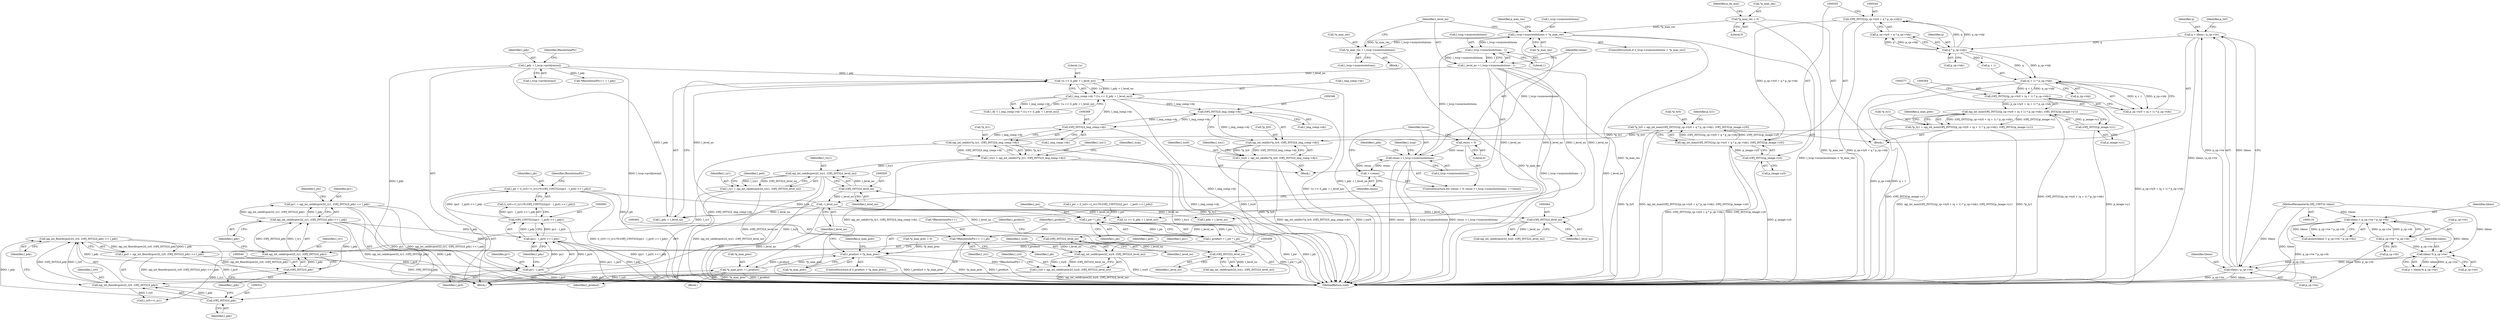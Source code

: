digraph "1_openjpeg_5d00b719f4b93b1445e6fb4c766b9a9883c57949@integer" {
"1000557" [label="(Call,l_ph = (l_ry0==l_ry1)?0:(OPJ_UINT32)((py1 - l_py0) >> l_pdy))"];
"1000564" [label="(Call,(OPJ_UINT32)((py1 - l_py0) >> l_pdy))"];
"1000566" [label="(Call,(py1 - l_py0) >> l_pdy)"];
"1000567" [label="(Call,py1 - l_py0)"];
"1000534" [label="(Call,py1 = opj_int_ceildivpow2(l_ry1, (OPJ_INT32)l_pdy) << l_pdy)"];
"1000536" [label="(Call,opj_int_ceildivpow2(l_ry1, (OPJ_INT32)l_pdy) << l_pdy)"];
"1000537" [label="(Call,opj_int_ceildivpow2(l_ry1, (OPJ_INT32)l_pdy))"];
"1000500" [label="(Call,l_ry1 = opj_int_ceildivpow2(l_tcy1, (OPJ_INT32)l_level_no))"];
"1000502" [label="(Call,opj_int_ceildivpow2(l_tcy1, (OPJ_INT32)l_level_no))"];
"1000362" [label="(Call,l_tcy1 = opj_int_ceildiv(*p_ty1, (OPJ_INT32)l_img_comp->dy))"];
"1000364" [label="(Call,opj_int_ceildiv(*p_ty1, (OPJ_INT32)l_img_comp->dy))"];
"1000259" [label="(Call,*p_ty1 = opj_int_min((OPJ_INT32)(p_cp->ty0 + (q + 1) * p_cp->tdy), (OPJ_INT32)p_image->y1))"];
"1000262" [label="(Call,opj_int_min((OPJ_INT32)(p_cp->ty0 + (q + 1) * p_cp->tdy), (OPJ_INT32)p_image->y1))"];
"1000263" [label="(Call,(OPJ_INT32)(p_cp->ty0 + (q + 1) * p_cp->tdy))"];
"1000269" [label="(Call,(q + 1) * p_cp->tdy)"];
"1000249" [label="(Call,q * p_cp->tdy)"];
"1000190" [label="(Call,q = tileno / p_cp->tw)"];
"1000192" [label="(Call,tileno / p_cp->tw)"];
"1000185" [label="(Call,tileno % p_cp->tw)"];
"1000156" [label="(Call,tileno < p_cp->tw * p_cp->th)"];
"1000119" [label="(MethodParameterIn,OPJ_UINT32 tileno)"];
"1000158" [label="(Call,p_cp->tw * p_cp->th)"];
"1000276" [label="(Call,(OPJ_INT32)p_image->y1)"];
"1000367" [label="(Call,(OPJ_INT32)l_img_comp->dy)"];
"1000347" [label="(Call,(OPJ_INT32)l_img_comp->dy)"];
"1000444" [label="(Call,l_img_comp->dy * (1u << (l_pdy + l_level_no)))"];
"1000448" [label="(Call,1u << (l_pdy + l_level_no))"];
"1000414" [label="(Call,l_pdy = l_tccp->prch[resno])"];
"1000596" [label="(Call,--l_level_no)"];
"1000504" [label="(Call,(OPJ_INT32)l_level_no)"];
"1000497" [label="(Call,(OPJ_INT32)l_level_no)"];
"1000490" [label="(Call,(OPJ_INT32)l_level_no)"];
"1000483" [label="(Call,(OPJ_INT32)l_level_no)"];
"1000386" [label="(Call,l_level_no = l_tccp->numresolutions - 1)"];
"1000388" [label="(Call,l_tccp->numresolutions - 1)"];
"1000373" [label="(Call,l_tccp->numresolutions > *p_max_res)"];
"1000397" [label="(Call,resno < l_tccp->numresolutions)"];
"1000402" [label="(Call,++resno)"];
"1000394" [label="(Call,resno = 0)"];
"1000285" [label="(Call,*p_max_res = 0)"];
"1000380" [label="(Call,*p_max_res = l_tccp->numresolutions)"];
"1000539" [label="(Call,(OPJ_INT32)l_pdy)"];
"1000518" [label="(Call,opj_int_floordivpow2(l_ry0, (OPJ_INT32)l_pdy) << l_pdy)"];
"1000519" [label="(Call,opj_int_floordivpow2(l_ry0, (OPJ_INT32)l_pdy))"];
"1000486" [label="(Call,l_ry0 = opj_int_ceildivpow2(l_tcy0, (OPJ_INT32)l_level_no))"];
"1000488" [label="(Call,opj_int_ceildivpow2(l_tcy0, (OPJ_INT32)l_level_no))"];
"1000342" [label="(Call,l_tcy0 = opj_int_ceildiv(*p_ty0, (OPJ_INT32)l_img_comp->dy))"];
"1000344" [label="(Call,opj_int_ceildiv(*p_ty0, (OPJ_INT32)l_img_comp->dy))"];
"1000239" [label="(Call,*p_ty0 = opj_int_max((OPJ_INT32)(p_cp->ty0 + q * p_cp->tdy), (OPJ_INT32)p_image->y0))"];
"1000242" [label="(Call,opj_int_max((OPJ_INT32)(p_cp->ty0 + q * p_cp->tdy), (OPJ_INT32)p_image->y0))"];
"1000243" [label="(Call,(OPJ_INT32)(p_cp->ty0 + q * p_cp->tdy))"];
"1000254" [label="(Call,(OPJ_INT32)p_image->y0)"];
"1000521" [label="(Call,(OPJ_INT32)l_pdy)"];
"1000516" [label="(Call,l_py0 = opj_int_floordivpow2(l_ry0, (OPJ_INT32)l_pdy) << l_pdy)"];
"1000576" [label="(Call,*lResolutionPtr++ = l_ph)"];
"1000583" [label="(Call,l_pw * l_ph)"];
"1000581" [label="(Call,l_product = l_pw * l_ph)"];
"1000587" [label="(Call,l_product > *p_max_prec)"];
"1000592" [label="(Call,*p_max_prec = l_product)"];
"1000192" [label="(Call,tileno / p_cp->tw)"];
"1000183" [label="(Call,p = tileno % p_cp->tw)"];
"1000414" [label="(Call,l_pdy = l_tccp->prch[resno])"];
"1000187" [label="(Call,p_cp->tw)"];
"1000265" [label="(Call,p_cp->ty0 + (q + 1) * p_cp->tdy)"];
"1000568" [label="(Identifier,py1)"];
"1000194" [label="(Call,p_cp->tw)"];
"1000369" [label="(Call,l_img_comp->dy)"];
"1000387" [label="(Identifier,l_level_no)"];
"1000541" [label="(Identifier,l_pdy)"];
"1000347" [label="(Call,(OPJ_INT32)l_img_comp->dy)"];
"1000539" [label="(Call,(OPJ_INT32)l_pdy)"];
"1000269" [label="(Call,(q + 1) * p_cp->tdy)"];
"1000560" [label="(Call,l_ry0==l_ry1)"];
"1000499" [label="(Identifier,l_level_no)"];
"1000595" [label="(Identifier,l_product)"];
"1000381" [label="(Call,*p_max_res)"];
"1000506" [label="(Identifier,l_level_no)"];
"1000404" [label="(Block,)"];
"1000495" [label="(Call,opj_int_ceildivpow2(l_tcx1, (OPJ_INT32)l_level_no))"];
"1000448" [label="(Call,1u << (l_pdy + l_level_no))"];
"1000488" [label="(Call,opj_int_ceildivpow2(l_tcy0, (OPJ_INT32)l_level_no))"];
"1000156" [label="(Call,tileno < p_cp->tw * p_cp->th)"];
"1000386" [label="(Call,l_level_no = l_tccp->numresolutions - 1)"];
"1000415" [label="(Identifier,l_pdy)"];
"1000353" [label="(Identifier,l_tcx1)"];
"1000286" [label="(Call,*p_max_res)"];
"1000259" [label="(Call,*p_ty1 = opj_int_min((OPJ_INT32)(p_cp->ty0 + (q + 1) * p_cp->tdy), (OPJ_INT32)p_image->y1))"];
"1000489" [label="(Identifier,l_tcy0)"];
"1000239" [label="(Call,*p_ty0 = opj_int_max((OPJ_INT32)(p_cp->ty0 + q * p_cp->tdy), (OPJ_INT32)p_image->y0))"];
"1000596" [label="(Call,--l_level_no)"];
"1000503" [label="(Identifier,l_tcy1)"];
"1000444" [label="(Call,l_img_comp->dy * (1u << (l_pdy + l_level_no)))"];
"1000263" [label="(Call,(OPJ_INT32)(p_cp->ty0 + (q + 1) * p_cp->tdy))"];
"1000583" [label="(Call,l_pw * l_ph)"];
"1000186" [label="(Identifier,tileno)"];
"1000343" [label="(Identifier,l_tcy0)"];
"1000570" [label="(Identifier,l_pdy)"];
"1000367" [label="(Call,(OPJ_INT32)l_img_comp->dy)"];
"1000576" [label="(Call,*lResolutionPtr++ = l_ph)"];
"1000249" [label="(Call,q * p_cp->tdy)"];
"1000566" [label="(Call,(py1 - l_py0) >> l_pdy)"];
"1000243" [label="(Call,(OPJ_INT32)(p_cp->ty0 + q * p_cp->tdy))"];
"1000602" [label="(MethodReturn,void)"];
"1000158" [label="(Call,p_cp->tw * p_cp->th)"];
"1000442" [label="(Call,l_dy = l_img_comp->dy * (1u << (l_pdy + l_level_no)))"];
"1000582" [label="(Identifier,l_product)"];
"1000392" [label="(Literal,1)"];
"1000199" [label="(Identifier,p_tx0)"];
"1000424" [label="(Identifier,lResolutionPtr)"];
"1000397" [label="(Call,resno < l_tccp->numresolutions)"];
"1000408" [label="(Identifier,l_pdx)"];
"1000584" [label="(Identifier,l_pw)"];
"1000416" [label="(Call,l_tccp->prch[resno])"];
"1000516" [label="(Call,l_py0 = opj_int_floordivpow2(l_ry0, (OPJ_INT32)l_pdy) << l_pdy)"];
"1000190" [label="(Call,q = tileno / p_cp->tw)"];
"1000526" [label="(Identifier,l_px1)"];
"1000388" [label="(Call,l_tccp->numresolutions - 1)"];
"1000508" [label="(Identifier,l_px0)"];
"1000483" [label="(Call,(OPJ_INT32)l_level_no)"];
"1000281" [label="(Call,*p_max_prec = 0)"];
"1000379" [label="(Block,)"];
"1000585" [label="(Identifier,l_ph)"];
"1000240" [label="(Call,*p_ty0)"];
"1000494" [label="(Identifier,l_rx1)"];
"1000285" [label="(Call,*p_max_res = 0)"];
"1000278" [label="(Call,p_image->y1)"];
"1000380" [label="(Call,*p_max_res = l_tccp->numresolutions)"];
"1000536" [label="(Call,opj_int_ceildivpow2(l_ry1, (OPJ_INT32)l_pdy) << l_pdy)"];
"1000363" [label="(Identifier,l_tcy1)"];
"1000162" [label="(Call,p_cp->th)"];
"1000518" [label="(Call,opj_int_floordivpow2(l_ry0, (OPJ_INT32)l_pdy) << l_pdy)"];
"1000519" [label="(Call,opj_int_floordivpow2(l_ry0, (OPJ_INT32)l_pdy))"];
"1000597" [label="(Identifier,l_level_no)"];
"1000557" [label="(Call,l_ph = (l_ry0==l_ry1)?0:(OPJ_UINT32)((py1 - l_py0) >> l_pdy))"];
"1000485" [label="(Identifier,l_level_no)"];
"1000502" [label="(Call,opj_int_ceildivpow2(l_tcy1, (OPJ_INT32)l_level_no))"];
"1000520" [label="(Identifier,l_ry0)"];
"1000375" [label="(Identifier,l_tccp)"];
"1000396" [label="(Literal,0)"];
"1000587" [label="(Call,l_product > *p_max_prec)"];
"1000393" [label="(ControlStructure,for (resno = 0; resno < l_tccp->numresolutions; ++resno))"];
"1000588" [label="(Identifier,l_product)"];
"1000276" [label="(Call,(OPJ_INT32)p_image->y1)"];
"1000344" [label="(Call,opj_int_ceildiv(*p_ty0, (OPJ_INT32)l_img_comp->dy))"];
"1000487" [label="(Identifier,l_ry0)"];
"1000402" [label="(Call,++resno)"];
"1000273" [label="(Call,p_cp->tdy)"];
"1000589" [label="(Call,*p_max_prec)"];
"1000599" [label="(Identifier,l_tccp)"];
"1000559" [label="(Call,(l_ry0==l_ry1)?0:(OPJ_UINT32)((py1 - l_py0) >> l_pdy))"];
"1000501" [label="(Identifier,l_ry1)"];
"1000445" [label="(Call,l_img_comp->dy)"];
"1000577" [label="(Call,*lResolutionPtr++)"];
"1000394" [label="(Call,resno = 0)"];
"1000185" [label="(Call,tileno % p_cp->tw)"];
"1000377" [label="(Call,*p_max_res)"];
"1000544" [label="(Identifier,l_pw)"];
"1000373" [label="(Call,l_tccp->numresolutions > *p_max_res)"];
"1000500" [label="(Call,l_ry1 = opj_int_ceildivpow2(l_tcy1, (OPJ_INT32)l_level_no))"];
"1000426" [label="(Call,*lResolutionPtr++ = l_pdy)"];
"1000193" [label="(Identifier,tileno)"];
"1000593" [label="(Call,*p_max_prec)"];
"1000591" [label="(Block,)"];
"1000574" [label="(Identifier,lResolutionPtr)"];
"1000449" [label="(Literal,1u)"];
"1000537" [label="(Call,opj_int_ceildivpow2(l_ry1, (OPJ_INT32)l_pdy))"];
"1000564" [label="(Call,(OPJ_UINT32)((py1 - l_py0) >> l_pdy))"];
"1000155" [label="(Call,assert(tileno < p_cp->tw * p_cp->th))"];
"1000191" [label="(Identifier,q)"];
"1000250" [label="(Identifier,q)"];
"1000580" [label="(Identifier,l_ph)"];
"1000517" [label="(Identifier,l_py0)"];
"1000245" [label="(Call,p_cp->ty0 + q * p_cp->tdy)"];
"1000403" [label="(Identifier,resno)"];
"1000288" [label="(Literal,0)"];
"1000538" [label="(Identifier,l_ry1)"];
"1000159" [label="(Call,p_cp->tw)"];
"1000308" [label="(Block,)"];
"1000450" [label="(Call,l_pdy + l_level_no)"];
"1000523" [label="(Identifier,l_pdy)"];
"1000157" [label="(Identifier,tileno)"];
"1000535" [label="(Identifier,py1)"];
"1000439" [label="(Call,l_pdx + l_level_no)"];
"1000270" [label="(Call,q + 1)"];
"1000481" [label="(Call,opj_int_ceildivpow2(l_tcx0, (OPJ_INT32)l_level_no))"];
"1000586" [label="(ControlStructure,if (l_product > *p_max_prec))"];
"1000492" [label="(Identifier,l_level_no)"];
"1000349" [label="(Call,l_img_comp->dy)"];
"1000592" [label="(Call,*p_max_prec = l_product)"];
"1000382" [label="(Identifier,p_max_res)"];
"1000558" [label="(Identifier,l_ph)"];
"1000504" [label="(Call,(OPJ_INT32)l_level_no)"];
"1000291" [label="(Identifier,p_dx_min)"];
"1000543" [label="(Call,l_pw = (l_rx0==l_rx1)?0:(OPJ_UINT32)((l_px1 - l_px0) >> l_pdx))"];
"1000398" [label="(Identifier,resno)"];
"1000262" [label="(Call,opj_int_min((OPJ_INT32)(p_cp->ty0 + (q + 1) * p_cp->tdy), (OPJ_INT32)p_image->y1))"];
"1000256" [label="(Call,p_image->y0)"];
"1000364" [label="(Call,opj_int_ceildiv(*p_ty1, (OPJ_INT32)l_img_comp->dy))"];
"1000569" [label="(Identifier,l_py0)"];
"1000372" [label="(ControlStructure,if (l_tccp->numresolutions > *p_max_res))"];
"1000437" [label="(Call,1u << (l_pdx + l_level_no))"];
"1000383" [label="(Call,l_tccp->numresolutions)"];
"1000261" [label="(Identifier,p_ty1)"];
"1000567" [label="(Call,py1 - l_py0)"];
"1000251" [label="(Call,p_cp->tdy)"];
"1000542" [label="(Identifier,l_pdy)"];
"1000283" [label="(Identifier,p_max_prec)"];
"1000254" [label="(Call,(OPJ_INT32)p_image->y0)"];
"1000242" [label="(Call,opj_int_max((OPJ_INT32)(p_cp->ty0 + q * p_cp->tdy), (OPJ_INT32)p_image->y0))"];
"1000521" [label="(Call,(OPJ_INT32)l_pdy)"];
"1000362" [label="(Call,l_tcy1 = opj_int_ceildiv(*p_ty1, (OPJ_INT32)l_img_comp->dy))"];
"1000399" [label="(Call,l_tccp->numresolutions)"];
"1000486" [label="(Call,l_ry0 = opj_int_ceildivpow2(l_tcy0, (OPJ_INT32)l_level_no))"];
"1000497" [label="(Call,(OPJ_INT32)l_level_no)"];
"1000524" [label="(Identifier,l_pdy)"];
"1000490" [label="(Call,(OPJ_INT32)l_level_no)"];
"1000594" [label="(Identifier,p_max_prec)"];
"1000581" [label="(Call,l_product = l_pw * l_ph)"];
"1000260" [label="(Call,*p_ty1)"];
"1000129" [label="(Block,)"];
"1000345" [label="(Call,*p_ty0)"];
"1000534" [label="(Call,py1 = opj_int_ceildivpow2(l_ry1, (OPJ_INT32)l_pdy) << l_pdy)"];
"1000119" [label="(MethodParameterIn,OPJ_UINT32 tileno)"];
"1000389" [label="(Call,l_tccp->numresolutions)"];
"1000365" [label="(Call,*p_ty1)"];
"1000342" [label="(Call,l_tcy0 = opj_int_ceildiv(*p_ty0, (OPJ_INT32)l_img_comp->dy))"];
"1000374" [label="(Call,l_tccp->numresolutions)"];
"1000395" [label="(Identifier,resno)"];
"1000557" -> "1000404"  [label="AST: "];
"1000557" -> "1000559"  [label="CFG: "];
"1000558" -> "1000557"  [label="AST: "];
"1000559" -> "1000557"  [label="AST: "];
"1000574" -> "1000557"  [label="CFG: "];
"1000557" -> "1000602"  [label="DDG: (l_ry0==l_ry1)?0:(OPJ_UINT32)((py1 - l_py0) >> l_pdy)"];
"1000564" -> "1000557"  [label="DDG: (py1 - l_py0) >> l_pdy"];
"1000557" -> "1000576"  [label="DDG: l_ph"];
"1000557" -> "1000583"  [label="DDG: l_ph"];
"1000564" -> "1000559"  [label="AST: "];
"1000564" -> "1000566"  [label="CFG: "];
"1000565" -> "1000564"  [label="AST: "];
"1000566" -> "1000564"  [label="AST: "];
"1000559" -> "1000564"  [label="CFG: "];
"1000564" -> "1000602"  [label="DDG: (py1 - l_py0) >> l_pdy"];
"1000564" -> "1000559"  [label="DDG: (py1 - l_py0) >> l_pdy"];
"1000566" -> "1000564"  [label="DDG: py1 - l_py0"];
"1000566" -> "1000564"  [label="DDG: l_pdy"];
"1000566" -> "1000570"  [label="CFG: "];
"1000567" -> "1000566"  [label="AST: "];
"1000570" -> "1000566"  [label="AST: "];
"1000566" -> "1000602"  [label="DDG: py1 - l_py0"];
"1000566" -> "1000602"  [label="DDG: l_pdy"];
"1000567" -> "1000566"  [label="DDG: py1"];
"1000567" -> "1000566"  [label="DDG: l_py0"];
"1000536" -> "1000566"  [label="DDG: l_pdy"];
"1000567" -> "1000569"  [label="CFG: "];
"1000568" -> "1000567"  [label="AST: "];
"1000569" -> "1000567"  [label="AST: "];
"1000570" -> "1000567"  [label="CFG: "];
"1000567" -> "1000602"  [label="DDG: l_py0"];
"1000567" -> "1000602"  [label="DDG: py1"];
"1000534" -> "1000567"  [label="DDG: py1"];
"1000516" -> "1000567"  [label="DDG: l_py0"];
"1000534" -> "1000404"  [label="AST: "];
"1000534" -> "1000536"  [label="CFG: "];
"1000535" -> "1000534"  [label="AST: "];
"1000536" -> "1000534"  [label="AST: "];
"1000544" -> "1000534"  [label="CFG: "];
"1000534" -> "1000602"  [label="DDG: opj_int_ceildivpow2(l_ry1, (OPJ_INT32)l_pdy) << l_pdy"];
"1000534" -> "1000602"  [label="DDG: py1"];
"1000536" -> "1000534"  [label="DDG: opj_int_ceildivpow2(l_ry1, (OPJ_INT32)l_pdy)"];
"1000536" -> "1000534"  [label="DDG: l_pdy"];
"1000536" -> "1000542"  [label="CFG: "];
"1000537" -> "1000536"  [label="AST: "];
"1000542" -> "1000536"  [label="AST: "];
"1000536" -> "1000602"  [label="DDG: l_pdy"];
"1000536" -> "1000602"  [label="DDG: opj_int_ceildivpow2(l_ry1, (OPJ_INT32)l_pdy)"];
"1000537" -> "1000536"  [label="DDG: l_ry1"];
"1000537" -> "1000536"  [label="DDG: (OPJ_INT32)l_pdy"];
"1000539" -> "1000536"  [label="DDG: l_pdy"];
"1000537" -> "1000539"  [label="CFG: "];
"1000538" -> "1000537"  [label="AST: "];
"1000539" -> "1000537"  [label="AST: "];
"1000542" -> "1000537"  [label="CFG: "];
"1000537" -> "1000602"  [label="DDG: (OPJ_INT32)l_pdy"];
"1000500" -> "1000537"  [label="DDG: l_ry1"];
"1000539" -> "1000537"  [label="DDG: l_pdy"];
"1000537" -> "1000560"  [label="DDG: l_ry1"];
"1000500" -> "1000404"  [label="AST: "];
"1000500" -> "1000502"  [label="CFG: "];
"1000501" -> "1000500"  [label="AST: "];
"1000502" -> "1000500"  [label="AST: "];
"1000508" -> "1000500"  [label="CFG: "];
"1000500" -> "1000602"  [label="DDG: opj_int_ceildivpow2(l_tcy1, (OPJ_INT32)l_level_no)"];
"1000502" -> "1000500"  [label="DDG: l_tcy1"];
"1000502" -> "1000500"  [label="DDG: (OPJ_INT32)l_level_no"];
"1000502" -> "1000504"  [label="CFG: "];
"1000503" -> "1000502"  [label="AST: "];
"1000504" -> "1000502"  [label="AST: "];
"1000502" -> "1000602"  [label="DDG: l_tcy1"];
"1000502" -> "1000602"  [label="DDG: (OPJ_INT32)l_level_no"];
"1000362" -> "1000502"  [label="DDG: l_tcy1"];
"1000504" -> "1000502"  [label="DDG: l_level_no"];
"1000362" -> "1000308"  [label="AST: "];
"1000362" -> "1000364"  [label="CFG: "];
"1000363" -> "1000362"  [label="AST: "];
"1000364" -> "1000362"  [label="AST: "];
"1000375" -> "1000362"  [label="CFG: "];
"1000362" -> "1000602"  [label="DDG: opj_int_ceildiv(*p_ty1, (OPJ_INT32)l_img_comp->dy)"];
"1000362" -> "1000602"  [label="DDG: l_tcy1"];
"1000364" -> "1000362"  [label="DDG: *p_ty1"];
"1000364" -> "1000362"  [label="DDG: (OPJ_INT32)l_img_comp->dy"];
"1000364" -> "1000367"  [label="CFG: "];
"1000365" -> "1000364"  [label="AST: "];
"1000367" -> "1000364"  [label="AST: "];
"1000364" -> "1000602"  [label="DDG: *p_ty1"];
"1000364" -> "1000602"  [label="DDG: (OPJ_INT32)l_img_comp->dy"];
"1000259" -> "1000364"  [label="DDG: *p_ty1"];
"1000367" -> "1000364"  [label="DDG: l_img_comp->dy"];
"1000259" -> "1000129"  [label="AST: "];
"1000259" -> "1000262"  [label="CFG: "];
"1000260" -> "1000259"  [label="AST: "];
"1000262" -> "1000259"  [label="AST: "];
"1000283" -> "1000259"  [label="CFG: "];
"1000259" -> "1000602"  [label="DDG: *p_ty1"];
"1000259" -> "1000602"  [label="DDG: opj_int_min((OPJ_INT32)(p_cp->ty0 + (q + 1) * p_cp->tdy), (OPJ_INT32)p_image->y1)"];
"1000262" -> "1000259"  [label="DDG: (OPJ_INT32)(p_cp->ty0 + (q + 1) * p_cp->tdy)"];
"1000262" -> "1000259"  [label="DDG: (OPJ_INT32)p_image->y1"];
"1000262" -> "1000276"  [label="CFG: "];
"1000263" -> "1000262"  [label="AST: "];
"1000276" -> "1000262"  [label="AST: "];
"1000262" -> "1000602"  [label="DDG: (OPJ_INT32)(p_cp->ty0 + (q + 1) * p_cp->tdy)"];
"1000262" -> "1000602"  [label="DDG: (OPJ_INT32)p_image->y1"];
"1000263" -> "1000262"  [label="DDG: p_cp->ty0 + (q + 1) * p_cp->tdy"];
"1000276" -> "1000262"  [label="DDG: p_image->y1"];
"1000263" -> "1000265"  [label="CFG: "];
"1000264" -> "1000263"  [label="AST: "];
"1000265" -> "1000263"  [label="AST: "];
"1000277" -> "1000263"  [label="CFG: "];
"1000263" -> "1000602"  [label="DDG: p_cp->ty0 + (q + 1) * p_cp->tdy"];
"1000269" -> "1000263"  [label="DDG: q + 1"];
"1000269" -> "1000263"  [label="DDG: p_cp->tdy"];
"1000269" -> "1000265"  [label="AST: "];
"1000269" -> "1000273"  [label="CFG: "];
"1000270" -> "1000269"  [label="AST: "];
"1000273" -> "1000269"  [label="AST: "];
"1000265" -> "1000269"  [label="CFG: "];
"1000269" -> "1000602"  [label="DDG: p_cp->tdy"];
"1000269" -> "1000602"  [label="DDG: q + 1"];
"1000269" -> "1000265"  [label="DDG: q + 1"];
"1000269" -> "1000265"  [label="DDG: p_cp->tdy"];
"1000249" -> "1000269"  [label="DDG: q"];
"1000249" -> "1000269"  [label="DDG: p_cp->tdy"];
"1000249" -> "1000245"  [label="AST: "];
"1000249" -> "1000251"  [label="CFG: "];
"1000250" -> "1000249"  [label="AST: "];
"1000251" -> "1000249"  [label="AST: "];
"1000245" -> "1000249"  [label="CFG: "];
"1000249" -> "1000243"  [label="DDG: q"];
"1000249" -> "1000243"  [label="DDG: p_cp->tdy"];
"1000249" -> "1000245"  [label="DDG: q"];
"1000249" -> "1000245"  [label="DDG: p_cp->tdy"];
"1000190" -> "1000249"  [label="DDG: q"];
"1000249" -> "1000270"  [label="DDG: q"];
"1000190" -> "1000129"  [label="AST: "];
"1000190" -> "1000192"  [label="CFG: "];
"1000191" -> "1000190"  [label="AST: "];
"1000192" -> "1000190"  [label="AST: "];
"1000199" -> "1000190"  [label="CFG: "];
"1000190" -> "1000602"  [label="DDG: tileno / p_cp->tw"];
"1000192" -> "1000190"  [label="DDG: tileno"];
"1000192" -> "1000190"  [label="DDG: p_cp->tw"];
"1000192" -> "1000194"  [label="CFG: "];
"1000193" -> "1000192"  [label="AST: "];
"1000194" -> "1000192"  [label="AST: "];
"1000192" -> "1000602"  [label="DDG: p_cp->tw"];
"1000192" -> "1000602"  [label="DDG: tileno"];
"1000185" -> "1000192"  [label="DDG: tileno"];
"1000185" -> "1000192"  [label="DDG: p_cp->tw"];
"1000119" -> "1000192"  [label="DDG: tileno"];
"1000185" -> "1000183"  [label="AST: "];
"1000185" -> "1000187"  [label="CFG: "];
"1000186" -> "1000185"  [label="AST: "];
"1000187" -> "1000185"  [label="AST: "];
"1000183" -> "1000185"  [label="CFG: "];
"1000185" -> "1000183"  [label="DDG: tileno"];
"1000185" -> "1000183"  [label="DDG: p_cp->tw"];
"1000156" -> "1000185"  [label="DDG: tileno"];
"1000119" -> "1000185"  [label="DDG: tileno"];
"1000158" -> "1000185"  [label="DDG: p_cp->tw"];
"1000156" -> "1000155"  [label="AST: "];
"1000156" -> "1000158"  [label="CFG: "];
"1000157" -> "1000156"  [label="AST: "];
"1000158" -> "1000156"  [label="AST: "];
"1000155" -> "1000156"  [label="CFG: "];
"1000156" -> "1000602"  [label="DDG: p_cp->tw * p_cp->th"];
"1000156" -> "1000155"  [label="DDG: tileno"];
"1000156" -> "1000155"  [label="DDG: p_cp->tw * p_cp->th"];
"1000119" -> "1000156"  [label="DDG: tileno"];
"1000158" -> "1000156"  [label="DDG: p_cp->tw"];
"1000158" -> "1000156"  [label="DDG: p_cp->th"];
"1000119" -> "1000116"  [label="AST: "];
"1000119" -> "1000602"  [label="DDG: tileno"];
"1000158" -> "1000162"  [label="CFG: "];
"1000159" -> "1000158"  [label="AST: "];
"1000162" -> "1000158"  [label="AST: "];
"1000158" -> "1000602"  [label="DDG: p_cp->th"];
"1000276" -> "1000278"  [label="CFG: "];
"1000277" -> "1000276"  [label="AST: "];
"1000278" -> "1000276"  [label="AST: "];
"1000276" -> "1000602"  [label="DDG: p_image->y1"];
"1000367" -> "1000369"  [label="CFG: "];
"1000368" -> "1000367"  [label="AST: "];
"1000369" -> "1000367"  [label="AST: "];
"1000367" -> "1000602"  [label="DDG: l_img_comp->dy"];
"1000367" -> "1000347"  [label="DDG: l_img_comp->dy"];
"1000347" -> "1000367"  [label="DDG: l_img_comp->dy"];
"1000367" -> "1000444"  [label="DDG: l_img_comp->dy"];
"1000347" -> "1000344"  [label="AST: "];
"1000347" -> "1000349"  [label="CFG: "];
"1000348" -> "1000347"  [label="AST: "];
"1000349" -> "1000347"  [label="AST: "];
"1000344" -> "1000347"  [label="CFG: "];
"1000347" -> "1000344"  [label="DDG: l_img_comp->dy"];
"1000444" -> "1000347"  [label="DDG: l_img_comp->dy"];
"1000444" -> "1000442"  [label="AST: "];
"1000444" -> "1000448"  [label="CFG: "];
"1000445" -> "1000444"  [label="AST: "];
"1000448" -> "1000444"  [label="AST: "];
"1000442" -> "1000444"  [label="CFG: "];
"1000444" -> "1000602"  [label="DDG: l_img_comp->dy"];
"1000444" -> "1000602"  [label="DDG: 1u << (l_pdy + l_level_no)"];
"1000444" -> "1000442"  [label="DDG: l_img_comp->dy"];
"1000444" -> "1000442"  [label="DDG: 1u << (l_pdy + l_level_no)"];
"1000448" -> "1000444"  [label="DDG: 1u"];
"1000448" -> "1000444"  [label="DDG: l_pdy + l_level_no"];
"1000448" -> "1000450"  [label="CFG: "];
"1000449" -> "1000448"  [label="AST: "];
"1000450" -> "1000448"  [label="AST: "];
"1000448" -> "1000602"  [label="DDG: l_pdy + l_level_no"];
"1000414" -> "1000448"  [label="DDG: l_pdy"];
"1000596" -> "1000448"  [label="DDG: l_level_no"];
"1000386" -> "1000448"  [label="DDG: l_level_no"];
"1000414" -> "1000404"  [label="AST: "];
"1000414" -> "1000416"  [label="CFG: "];
"1000415" -> "1000414"  [label="AST: "];
"1000416" -> "1000414"  [label="AST: "];
"1000424" -> "1000414"  [label="CFG: "];
"1000414" -> "1000602"  [label="DDG: l_tccp->prch[resno]"];
"1000414" -> "1000426"  [label="DDG: l_pdy"];
"1000414" -> "1000450"  [label="DDG: l_pdy"];
"1000414" -> "1000521"  [label="DDG: l_pdy"];
"1000596" -> "1000404"  [label="AST: "];
"1000596" -> "1000597"  [label="CFG: "];
"1000597" -> "1000596"  [label="AST: "];
"1000403" -> "1000596"  [label="CFG: "];
"1000596" -> "1000602"  [label="DDG: l_level_no"];
"1000596" -> "1000437"  [label="DDG: l_level_no"];
"1000596" -> "1000439"  [label="DDG: l_level_no"];
"1000596" -> "1000450"  [label="DDG: l_level_no"];
"1000596" -> "1000483"  [label="DDG: l_level_no"];
"1000504" -> "1000596"  [label="DDG: l_level_no"];
"1000504" -> "1000506"  [label="CFG: "];
"1000505" -> "1000504"  [label="AST: "];
"1000506" -> "1000504"  [label="AST: "];
"1000497" -> "1000504"  [label="DDG: l_level_no"];
"1000497" -> "1000495"  [label="AST: "];
"1000497" -> "1000499"  [label="CFG: "];
"1000498" -> "1000497"  [label="AST: "];
"1000499" -> "1000497"  [label="AST: "];
"1000495" -> "1000497"  [label="CFG: "];
"1000497" -> "1000495"  [label="DDG: l_level_no"];
"1000490" -> "1000497"  [label="DDG: l_level_no"];
"1000490" -> "1000488"  [label="AST: "];
"1000490" -> "1000492"  [label="CFG: "];
"1000491" -> "1000490"  [label="AST: "];
"1000492" -> "1000490"  [label="AST: "];
"1000488" -> "1000490"  [label="CFG: "];
"1000490" -> "1000488"  [label="DDG: l_level_no"];
"1000483" -> "1000490"  [label="DDG: l_level_no"];
"1000483" -> "1000481"  [label="AST: "];
"1000483" -> "1000485"  [label="CFG: "];
"1000484" -> "1000483"  [label="AST: "];
"1000485" -> "1000483"  [label="AST: "];
"1000481" -> "1000483"  [label="CFG: "];
"1000483" -> "1000481"  [label="DDG: l_level_no"];
"1000386" -> "1000483"  [label="DDG: l_level_no"];
"1000386" -> "1000308"  [label="AST: "];
"1000386" -> "1000388"  [label="CFG: "];
"1000387" -> "1000386"  [label="AST: "];
"1000388" -> "1000386"  [label="AST: "];
"1000395" -> "1000386"  [label="CFG: "];
"1000386" -> "1000602"  [label="DDG: l_tccp->numresolutions - 1"];
"1000386" -> "1000602"  [label="DDG: l_level_no"];
"1000388" -> "1000386"  [label="DDG: l_tccp->numresolutions"];
"1000388" -> "1000386"  [label="DDG: 1"];
"1000386" -> "1000437"  [label="DDG: l_level_no"];
"1000386" -> "1000439"  [label="DDG: l_level_no"];
"1000386" -> "1000450"  [label="DDG: l_level_no"];
"1000388" -> "1000392"  [label="CFG: "];
"1000389" -> "1000388"  [label="AST: "];
"1000392" -> "1000388"  [label="AST: "];
"1000373" -> "1000388"  [label="DDG: l_tccp->numresolutions"];
"1000388" -> "1000397"  [label="DDG: l_tccp->numresolutions"];
"1000373" -> "1000372"  [label="AST: "];
"1000373" -> "1000377"  [label="CFG: "];
"1000374" -> "1000373"  [label="AST: "];
"1000377" -> "1000373"  [label="AST: "];
"1000382" -> "1000373"  [label="CFG: "];
"1000387" -> "1000373"  [label="CFG: "];
"1000373" -> "1000602"  [label="DDG: *p_max_res"];
"1000373" -> "1000602"  [label="DDG: l_tccp->numresolutions > *p_max_res"];
"1000397" -> "1000373"  [label="DDG: l_tccp->numresolutions"];
"1000285" -> "1000373"  [label="DDG: *p_max_res"];
"1000380" -> "1000373"  [label="DDG: *p_max_res"];
"1000373" -> "1000380"  [label="DDG: l_tccp->numresolutions"];
"1000397" -> "1000393"  [label="AST: "];
"1000397" -> "1000399"  [label="CFG: "];
"1000398" -> "1000397"  [label="AST: "];
"1000399" -> "1000397"  [label="AST: "];
"1000408" -> "1000397"  [label="CFG: "];
"1000599" -> "1000397"  [label="CFG: "];
"1000397" -> "1000602"  [label="DDG: resno < l_tccp->numresolutions"];
"1000397" -> "1000602"  [label="DDG: resno"];
"1000397" -> "1000602"  [label="DDG: l_tccp->numresolutions"];
"1000402" -> "1000397"  [label="DDG: resno"];
"1000394" -> "1000397"  [label="DDG: resno"];
"1000397" -> "1000402"  [label="DDG: resno"];
"1000402" -> "1000393"  [label="AST: "];
"1000402" -> "1000403"  [label="CFG: "];
"1000403" -> "1000402"  [label="AST: "];
"1000398" -> "1000402"  [label="CFG: "];
"1000394" -> "1000393"  [label="AST: "];
"1000394" -> "1000396"  [label="CFG: "];
"1000395" -> "1000394"  [label="AST: "];
"1000396" -> "1000394"  [label="AST: "];
"1000398" -> "1000394"  [label="CFG: "];
"1000285" -> "1000129"  [label="AST: "];
"1000285" -> "1000288"  [label="CFG: "];
"1000286" -> "1000285"  [label="AST: "];
"1000288" -> "1000285"  [label="AST: "];
"1000291" -> "1000285"  [label="CFG: "];
"1000285" -> "1000602"  [label="DDG: *p_max_res"];
"1000380" -> "1000379"  [label="AST: "];
"1000380" -> "1000383"  [label="CFG: "];
"1000381" -> "1000380"  [label="AST: "];
"1000383" -> "1000380"  [label="AST: "];
"1000387" -> "1000380"  [label="CFG: "];
"1000380" -> "1000602"  [label="DDG: *p_max_res"];
"1000539" -> "1000541"  [label="CFG: "];
"1000540" -> "1000539"  [label="AST: "];
"1000541" -> "1000539"  [label="AST: "];
"1000518" -> "1000539"  [label="DDG: l_pdy"];
"1000518" -> "1000516"  [label="AST: "];
"1000518" -> "1000524"  [label="CFG: "];
"1000519" -> "1000518"  [label="AST: "];
"1000524" -> "1000518"  [label="AST: "];
"1000516" -> "1000518"  [label="CFG: "];
"1000518" -> "1000602"  [label="DDG: opj_int_floordivpow2(l_ry0, (OPJ_INT32)l_pdy)"];
"1000518" -> "1000516"  [label="DDG: opj_int_floordivpow2(l_ry0, (OPJ_INT32)l_pdy)"];
"1000518" -> "1000516"  [label="DDG: l_pdy"];
"1000519" -> "1000518"  [label="DDG: l_ry0"];
"1000519" -> "1000518"  [label="DDG: (OPJ_INT32)l_pdy"];
"1000521" -> "1000518"  [label="DDG: l_pdy"];
"1000519" -> "1000521"  [label="CFG: "];
"1000520" -> "1000519"  [label="AST: "];
"1000521" -> "1000519"  [label="AST: "];
"1000524" -> "1000519"  [label="CFG: "];
"1000486" -> "1000519"  [label="DDG: l_ry0"];
"1000521" -> "1000519"  [label="DDG: l_pdy"];
"1000519" -> "1000560"  [label="DDG: l_ry0"];
"1000486" -> "1000404"  [label="AST: "];
"1000486" -> "1000488"  [label="CFG: "];
"1000487" -> "1000486"  [label="AST: "];
"1000488" -> "1000486"  [label="AST: "];
"1000494" -> "1000486"  [label="CFG: "];
"1000486" -> "1000602"  [label="DDG: opj_int_ceildivpow2(l_tcy0, (OPJ_INT32)l_level_no)"];
"1000488" -> "1000486"  [label="DDG: l_tcy0"];
"1000488" -> "1000486"  [label="DDG: (OPJ_INT32)l_level_no"];
"1000489" -> "1000488"  [label="AST: "];
"1000488" -> "1000602"  [label="DDG: l_tcy0"];
"1000342" -> "1000488"  [label="DDG: l_tcy0"];
"1000342" -> "1000308"  [label="AST: "];
"1000342" -> "1000344"  [label="CFG: "];
"1000343" -> "1000342"  [label="AST: "];
"1000344" -> "1000342"  [label="AST: "];
"1000353" -> "1000342"  [label="CFG: "];
"1000342" -> "1000602"  [label="DDG: opj_int_ceildiv(*p_ty0, (OPJ_INT32)l_img_comp->dy)"];
"1000342" -> "1000602"  [label="DDG: l_tcy0"];
"1000344" -> "1000342"  [label="DDG: *p_ty0"];
"1000344" -> "1000342"  [label="DDG: (OPJ_INT32)l_img_comp->dy"];
"1000345" -> "1000344"  [label="AST: "];
"1000344" -> "1000602"  [label="DDG: *p_ty0"];
"1000239" -> "1000344"  [label="DDG: *p_ty0"];
"1000239" -> "1000129"  [label="AST: "];
"1000239" -> "1000242"  [label="CFG: "];
"1000240" -> "1000239"  [label="AST: "];
"1000242" -> "1000239"  [label="AST: "];
"1000261" -> "1000239"  [label="CFG: "];
"1000239" -> "1000602"  [label="DDG: *p_ty0"];
"1000239" -> "1000602"  [label="DDG: opj_int_max((OPJ_INT32)(p_cp->ty0 + q * p_cp->tdy), (OPJ_INT32)p_image->y0)"];
"1000242" -> "1000239"  [label="DDG: (OPJ_INT32)(p_cp->ty0 + q * p_cp->tdy)"];
"1000242" -> "1000239"  [label="DDG: (OPJ_INT32)p_image->y0"];
"1000242" -> "1000254"  [label="CFG: "];
"1000243" -> "1000242"  [label="AST: "];
"1000254" -> "1000242"  [label="AST: "];
"1000242" -> "1000602"  [label="DDG: (OPJ_INT32)p_image->y0"];
"1000242" -> "1000602"  [label="DDG: (OPJ_INT32)(p_cp->ty0 + q * p_cp->tdy)"];
"1000243" -> "1000242"  [label="DDG: p_cp->ty0 + q * p_cp->tdy"];
"1000254" -> "1000242"  [label="DDG: p_image->y0"];
"1000243" -> "1000245"  [label="CFG: "];
"1000244" -> "1000243"  [label="AST: "];
"1000245" -> "1000243"  [label="AST: "];
"1000255" -> "1000243"  [label="CFG: "];
"1000243" -> "1000602"  [label="DDG: p_cp->ty0 + q * p_cp->tdy"];
"1000254" -> "1000256"  [label="CFG: "];
"1000255" -> "1000254"  [label="AST: "];
"1000256" -> "1000254"  [label="AST: "];
"1000254" -> "1000602"  [label="DDG: p_image->y0"];
"1000521" -> "1000523"  [label="CFG: "];
"1000522" -> "1000521"  [label="AST: "];
"1000523" -> "1000521"  [label="AST: "];
"1000516" -> "1000404"  [label="AST: "];
"1000517" -> "1000516"  [label="AST: "];
"1000526" -> "1000516"  [label="CFG: "];
"1000516" -> "1000602"  [label="DDG: opj_int_floordivpow2(l_ry0, (OPJ_INT32)l_pdy) << l_pdy"];
"1000516" -> "1000602"  [label="DDG: l_py0"];
"1000576" -> "1000404"  [label="AST: "];
"1000576" -> "1000580"  [label="CFG: "];
"1000577" -> "1000576"  [label="AST: "];
"1000580" -> "1000576"  [label="AST: "];
"1000582" -> "1000576"  [label="CFG: "];
"1000576" -> "1000602"  [label="DDG: *lResolutionPtr++"];
"1000583" -> "1000581"  [label="AST: "];
"1000583" -> "1000585"  [label="CFG: "];
"1000584" -> "1000583"  [label="AST: "];
"1000585" -> "1000583"  [label="AST: "];
"1000581" -> "1000583"  [label="CFG: "];
"1000583" -> "1000602"  [label="DDG: l_pw"];
"1000583" -> "1000602"  [label="DDG: l_ph"];
"1000583" -> "1000581"  [label="DDG: l_pw"];
"1000583" -> "1000581"  [label="DDG: l_ph"];
"1000543" -> "1000583"  [label="DDG: l_pw"];
"1000581" -> "1000404"  [label="AST: "];
"1000582" -> "1000581"  [label="AST: "];
"1000588" -> "1000581"  [label="CFG: "];
"1000581" -> "1000602"  [label="DDG: l_pw * l_ph"];
"1000581" -> "1000587"  [label="DDG: l_product"];
"1000587" -> "1000586"  [label="AST: "];
"1000587" -> "1000589"  [label="CFG: "];
"1000588" -> "1000587"  [label="AST: "];
"1000589" -> "1000587"  [label="AST: "];
"1000594" -> "1000587"  [label="CFG: "];
"1000597" -> "1000587"  [label="CFG: "];
"1000587" -> "1000602"  [label="DDG: *p_max_prec"];
"1000587" -> "1000602"  [label="DDG: l_product"];
"1000587" -> "1000602"  [label="DDG: l_product > *p_max_prec"];
"1000281" -> "1000587"  [label="DDG: *p_max_prec"];
"1000592" -> "1000587"  [label="DDG: *p_max_prec"];
"1000587" -> "1000592"  [label="DDG: l_product"];
"1000592" -> "1000591"  [label="AST: "];
"1000592" -> "1000595"  [label="CFG: "];
"1000593" -> "1000592"  [label="AST: "];
"1000595" -> "1000592"  [label="AST: "];
"1000597" -> "1000592"  [label="CFG: "];
"1000592" -> "1000602"  [label="DDG: l_product"];
"1000592" -> "1000602"  [label="DDG: *p_max_prec"];
}
